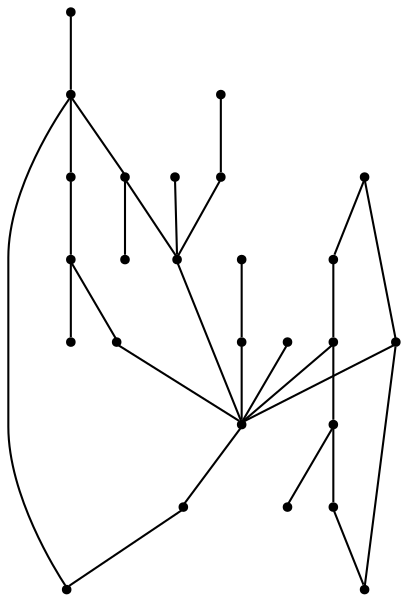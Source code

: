 graph {
  node [shape=point,comment="{\"directed\":false,\"doi\":\"10.1007/3-540-46648-7_11\",\"figure\":\"? (1)\"}"]

  v0 [pos="777.5972174663382,1756.9543062850898"]
  v1 [pos="770.0962354122578,1784.9590996954462"]
  v2 [pos="729.5911993824127,1742.9518459907515"]
  v3 [pos="722.0902809145679,1770.9566394011076"]
  v4 [pos="680.0850230394126,1551.9191980473051"]
  v5 [pos="650.5812959439988,1663.9383716887296"]
  v6 [pos="681.0851073500506,1611.4293681470217"]
  v7 [pos="509.5636853828433,1682.4415455765536"]
  v8 [pos="668.5835765703091,1640.4344190501797"]
  v9 [pos="668.5835765703091,1523.9144682261092"]
  v10 [pos="597.5747291344123,1468.9050117198778"]
  v11 [pos="650.5812959439988,1498.910192937517"]
  v12 [pos="626.5783186951539,1682.4415455765536"]
  v13 [pos="485.56070813399833,1663.9383716887296"]
  v14 [pos="597.5747291344123,1694.9436832208498"]
  v15 [pos="568.0710020389986,1697.9442013426137"]
  v16 [pos="568.0710020389986,1464.404234537232"]
  v17 [pos="538.0672645813835,1468.4049465626374"]
  v18 [pos="537.06711668451,1694.9436832208498"]
  v19 [pos="509.5636853828433,1479.9069538924525"]
  v20 [pos="485.56070813399833,1498.910192937517"]
  v21 [pos="450.5563265713689,1581.924379264944"]
  v22 [pos="466.0582374554955,1640.4344190501797"]
  v23 [pos="454.55682277950973,1611.9294333042621"]
  v24 [pos="454.55682277950973,1551.9191980473051"]
  v25 [pos="466.0582374554955,1523.9144682261092"]

  v0 -- v1 [id="-1",pos="777.5972174663382,1756.9543062850898 770.0962354122578,1784.9590996954462 770.0962354122578,1784.9590996954462 770.0962354122578,1784.9590996954462"]
  v21 -- v23 [id="-2",pos="450.5563265713689,1581.924379264944 454.55682277950973,1611.9294333042621 454.55682277950973,1611.9294333042621 454.55682277950973,1611.9294333042621"]
  v23 -- v22 [id="-3",pos="454.55682277950973,1611.9294333042621 466.0582374554955,1640.4344190501797 466.0582374554955,1640.4344190501797 466.0582374554955,1640.4344190501797"]
  v21 -- v24 [id="-4",pos="450.5563265713689,1581.924379264944 454.55682277950973,1551.9191980473051 454.55682277950973,1551.9191980473051 454.55682277950973,1551.9191980473051"]
  v21 -- v7 [id="-5",pos="450.5563265713689,1581.924379264944 509.5636853828433,1682.4415455765536 509.5636853828433,1682.4415455765536 509.5636853828433,1682.4415455765536"]
  v24 -- v25 [id="-6",pos="454.55682277950973,1551.9191980473051 466.0582374554955,1523.9144682261092 466.0582374554955,1523.9144682261092 466.0582374554955,1523.9144682261092"]
  v22 -- v13 [id="-9",pos="466.0582374554955,1640.4344190501797 485.56070813399833,1663.9383716887296 485.56070813399833,1663.9383716887296 485.56070813399833,1663.9383716887296"]
  v22 -- v12 [id="-10",pos="466.0582374554955,1640.4344190501797 626.5783186951539,1682.4415455765536 626.5783186951539,1682.4415455765536 626.5783186951539,1682.4415455765536"]
  v20 -- v21 [id="-11",pos="485.56070813399833,1498.910192937517 450.5563265713689,1581.924379264944 450.5563265713689,1581.924379264944 450.5563265713689,1581.924379264944"]
  v17 -- v19 [id="-13",pos="538.0672645813835,1468.4049465626374 509.5636853828433,1479.9069538924525 509.5636853828433,1479.9069538924525 509.5636853828433,1479.9069538924525"]
  v18 -- v15 [id="-15",pos="537.06711668451,1694.9436832208498 568.0710020389986,1697.9442013426137 568.0710020389986,1697.9442013426137 568.0710020389986,1697.9442013426137"]
  v15 -- v14 [id="-16",pos="568.0710020389986,1697.9442013426137 597.5747291344123,1694.9436832208498 597.5747291344123,1694.9436832208498 597.5747291344123,1694.9436832208498"]
  v18 -- v8 [id="-17",pos="537.06711668451,1694.9436832208498 668.5835765703091,1640.4344190501797 668.5835765703091,1640.4344190501797 668.5835765703091,1640.4344190501797"]
  v17 -- v16 [id="-18",pos="538.0672645813835,1468.4049465626374 568.0710020389986,1464.404234537232 568.0710020389986,1464.404234537232 568.0710020389986,1464.404234537232"]
  v16 -- v10 [id="-19",pos="568.0710020389986,1464.404234537232 597.5747291344123,1468.9050117198778 597.5747291344123,1468.9050117198778 597.5747291344123,1468.9050117198778"]
  v11 -- v9 [id="-27",pos="650.5812959439988,1498.910192937517 668.5835765703091,1523.9144682261092 668.5835765703091,1523.9144682261092 668.5835765703091,1523.9144682261092"]
  v8 -- v10 [id="-28",pos="668.5835765703091,1640.4344190501797 597.5747291344123,1468.9050117198778 597.5747291344123,1468.9050117198778 597.5747291344123,1468.9050117198778"]
  v9 -- v5 [id="-29",pos="668.5835765703091,1523.9144682261092 650.5812959439988,1663.9383716887296 650.5812959439988,1663.9383716887296 650.5812959439988,1663.9383716887296"]
  v8 -- v2 [id="-30",pos="668.5835765703091,1640.4344190501797 729.5911993824127,1742.9518459907515 729.5911993824127,1742.9518459907515 729.5911993824127,1742.9518459907515"]
  v6 -- v7 [id="-31",pos="681.0851073500506,1611.4293681470217 509.5636853828433,1682.4415455765536 509.5636853828433,1682.4415455765536 509.5636853828433,1682.4415455765536"]
  v4 -- v5 [id="-32",pos="680.0850230394126,1551.9191980473051 650.5812959439988,1663.9383716887296 650.5812959439988,1663.9383716887296 650.5812959439988,1663.9383716887296"]
  v3 -- v2 [id="-34",pos="722.0902809145679,1770.9566394011076 729.5911993824127,1742.9518459907515 729.5911993824127,1742.9518459907515 729.5911993824127,1742.9518459907515"]
  v1 -- v2 [id="-37",pos="770.0962354122578,1784.9590996954462 729.5911993824127,1742.9518459907515 729.5911993824127,1742.9518459907515 729.5911993824127,1742.9518459907515"]
  v24 -- v5 [id="-7",pos="454.55682277950973,1551.9191980473051 650.5812959439988,1663.9383716887296 650.5812959439988,1663.9383716887296 650.5812959439988,1663.9383716887296"]
  v14 -- v17 [id="-14",pos="597.5747291344123,1694.9436832208498 538.0672645813835,1468.4049465626374 538.0672645813835,1468.4049465626374 538.0672645813835,1468.4049465626374"]
  v14 -- v2 [id="-21",pos="597.5747291344123,1694.9436832208498 729.5911993824127,1742.9518459907515 729.5911993824127,1742.9518459907515 729.5911993824127,1742.9518459907515"]
  v12 -- v2 [id="-24",pos="626.5783186951539,1682.4415455765536 729.5911993824127,1742.9518459907515 729.5911993824127,1742.9518459907515 729.5911993824127,1742.9518459907515"]
  v5 -- v2 [id="-26",pos="650.5812959439988,1663.9383716887296 729.5911993824127,1742.9518459907515 729.5911993824127,1742.9518459907515 729.5911993824127,1742.9518459907515"]
  v2 -- v6 [id="-33",pos="729.5911993824127,1742.9518459907515 681.0851073500506,1611.4293681470217 681.0851073500506,1611.4293681470217 681.0851073500506,1611.4293681470217"]
}